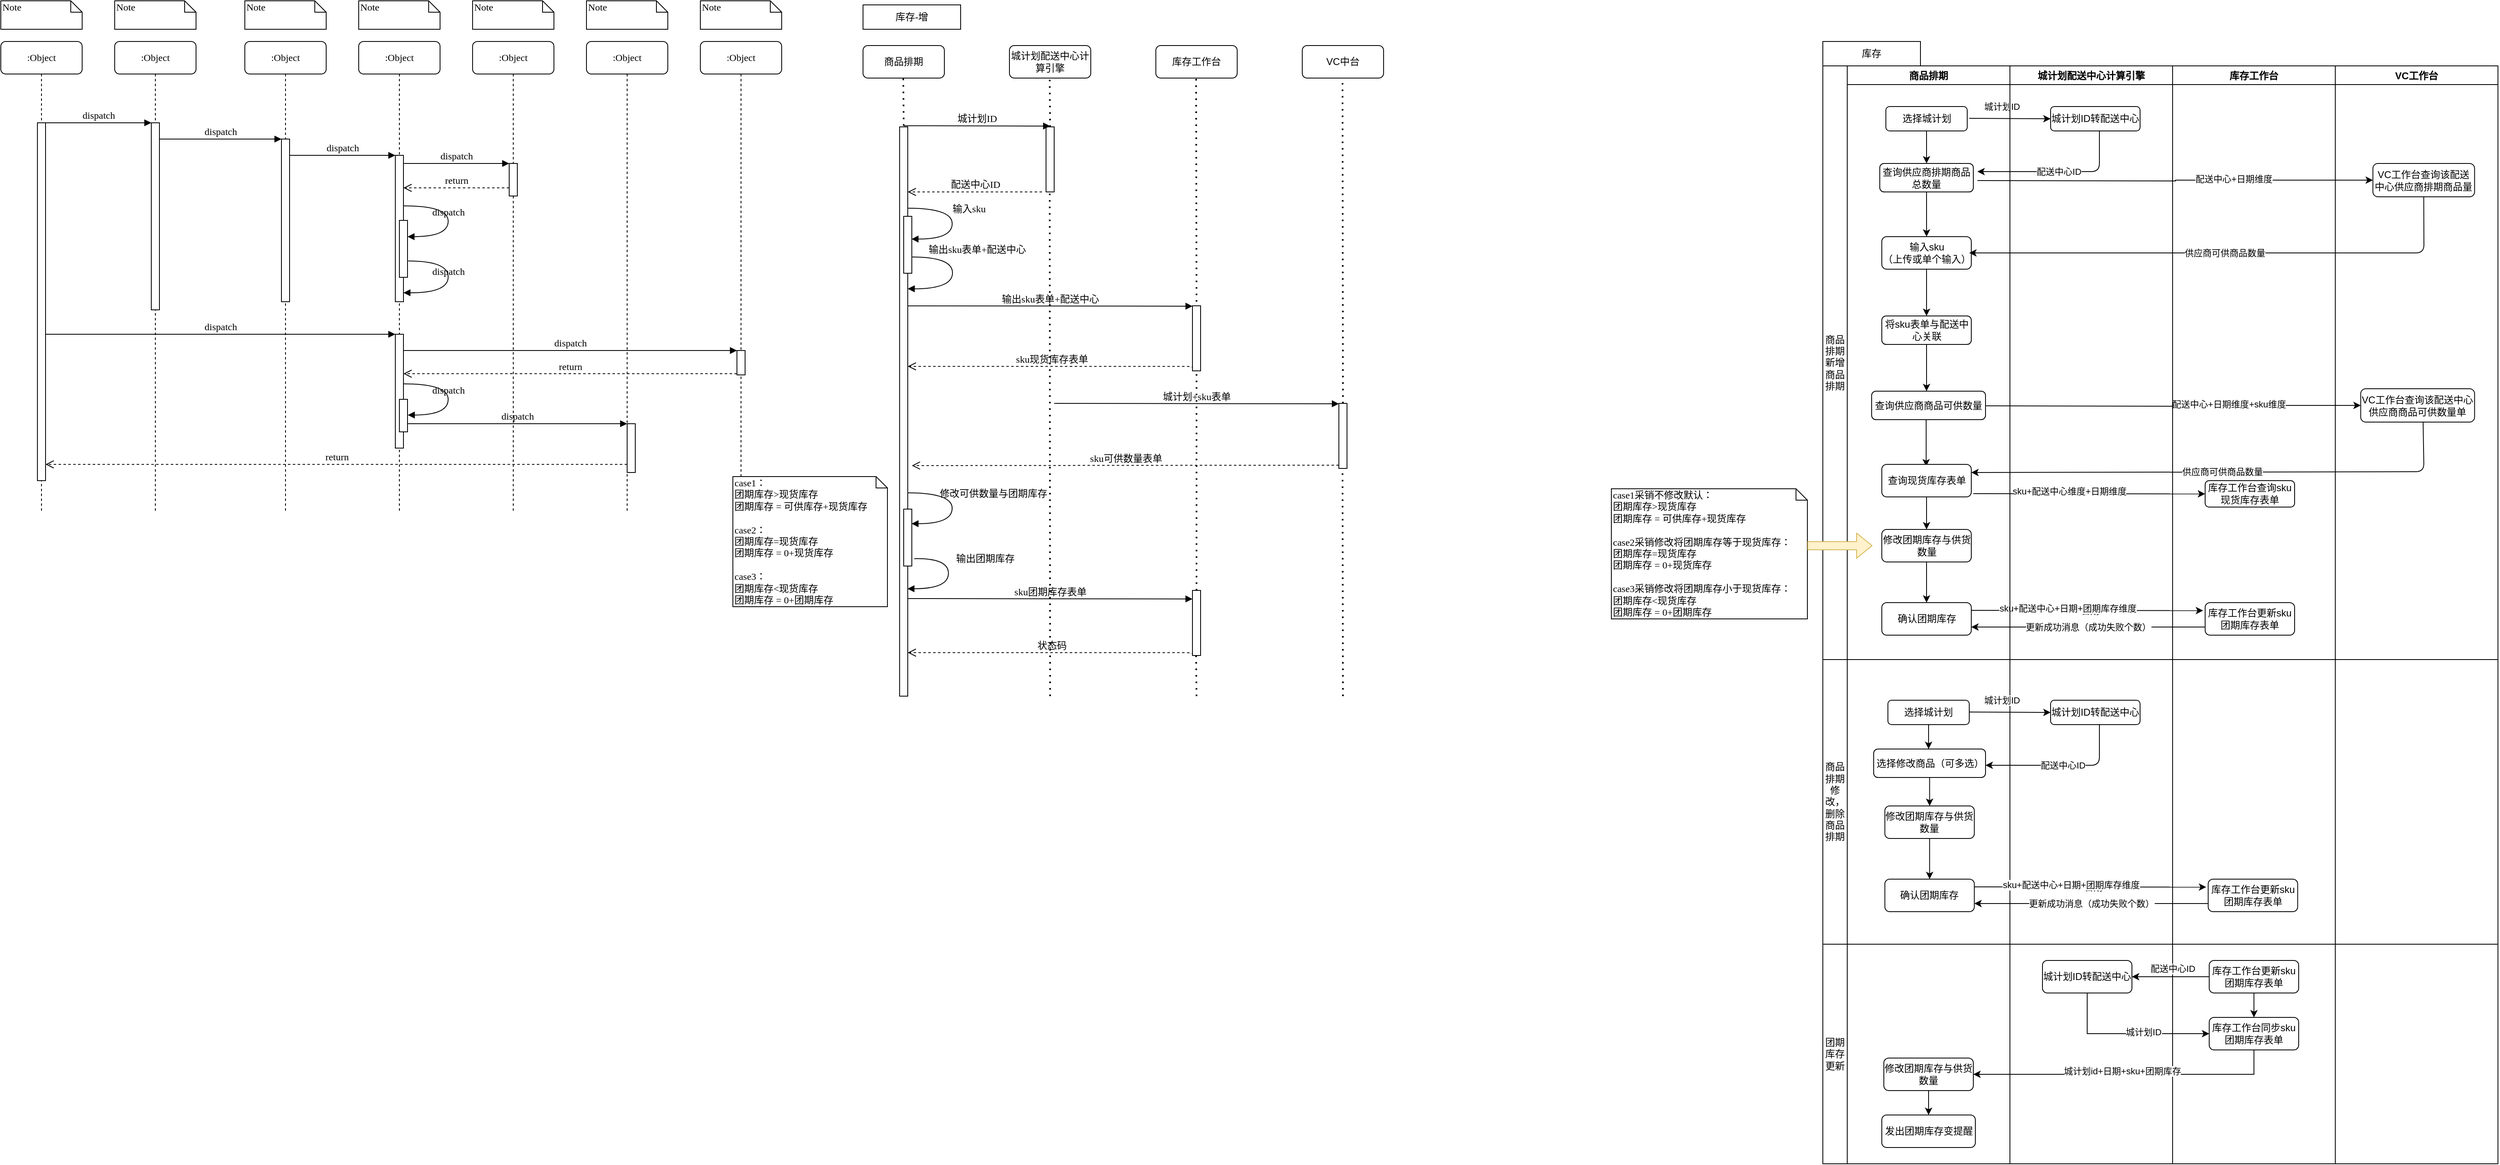<mxfile version="14.9.4" type="github">
  <diagram name="Page-1" id="13e1069c-82ec-6db2-03f1-153e76fe0fe0">
    <mxGraphModel dx="3166" dy="1154" grid="1" gridSize="10" guides="1" tooltips="1" connect="1" arrows="1" fold="1" page="1" pageScale="1" pageWidth="1100" pageHeight="850" background="none" math="0" shadow="0">
      <root>
        <mxCell id="0" />
        <mxCell id="1" parent="0" />
        <mxCell id="7baba1c4bc27f4b0-2" value=":Object" style="shape=umlLifeline;perimeter=lifelinePerimeter;whiteSpace=wrap;html=1;container=1;collapsible=0;recursiveResize=0;outlineConnect=0;rounded=1;shadow=0;comic=0;labelBackgroundColor=none;strokeWidth=1;fontFamily=Verdana;fontSize=12;align=center;" parent="1" vertex="1">
          <mxGeometry x="-120" y="70" width="100" height="580" as="geometry" />
        </mxCell>
        <mxCell id="7baba1c4bc27f4b0-10" value="" style="html=1;points=[];perimeter=orthogonalPerimeter;rounded=0;shadow=0;comic=0;labelBackgroundColor=none;strokeWidth=1;fontFamily=Verdana;fontSize=12;align=center;" parent="7baba1c4bc27f4b0-2" vertex="1">
          <mxGeometry x="45" y="100" width="10" height="230" as="geometry" />
        </mxCell>
        <mxCell id="7baba1c4bc27f4b0-3" value=":Object" style="shape=umlLifeline;perimeter=lifelinePerimeter;whiteSpace=wrap;html=1;container=1;collapsible=0;recursiveResize=0;outlineConnect=0;rounded=1;shadow=0;comic=0;labelBackgroundColor=none;strokeWidth=1;fontFamily=Verdana;fontSize=12;align=center;" parent="1" vertex="1">
          <mxGeometry x="40" y="70" width="100" height="580" as="geometry" />
        </mxCell>
        <mxCell id="7baba1c4bc27f4b0-13" value="" style="html=1;points=[];perimeter=orthogonalPerimeter;rounded=0;shadow=0;comic=0;labelBackgroundColor=none;strokeWidth=1;fontFamily=Verdana;fontSize=12;align=center;" parent="7baba1c4bc27f4b0-3" vertex="1">
          <mxGeometry x="45" y="120" width="10" height="200" as="geometry" />
        </mxCell>
        <mxCell id="7baba1c4bc27f4b0-4" value=":Object" style="shape=umlLifeline;perimeter=lifelinePerimeter;whiteSpace=wrap;html=1;container=1;collapsible=0;recursiveResize=0;outlineConnect=0;rounded=1;shadow=0;comic=0;labelBackgroundColor=none;strokeWidth=1;fontFamily=Verdana;fontSize=12;align=center;" parent="1" vertex="1">
          <mxGeometry x="180" y="70" width="100" height="580" as="geometry" />
        </mxCell>
        <mxCell id="7baba1c4bc27f4b0-5" value=":Object" style="shape=umlLifeline;perimeter=lifelinePerimeter;whiteSpace=wrap;html=1;container=1;collapsible=0;recursiveResize=0;outlineConnect=0;rounded=1;shadow=0;comic=0;labelBackgroundColor=none;strokeWidth=1;fontFamily=Verdana;fontSize=12;align=center;" parent="1" vertex="1">
          <mxGeometry x="320" y="70" width="100" height="580" as="geometry" />
        </mxCell>
        <mxCell id="7baba1c4bc27f4b0-6" value=":Object" style="shape=umlLifeline;perimeter=lifelinePerimeter;whiteSpace=wrap;html=1;container=1;collapsible=0;recursiveResize=0;outlineConnect=0;rounded=1;shadow=0;comic=0;labelBackgroundColor=none;strokeWidth=1;fontFamily=Verdana;fontSize=12;align=center;" parent="1" vertex="1">
          <mxGeometry x="460" y="70" width="100" height="580" as="geometry" />
        </mxCell>
        <mxCell id="7baba1c4bc27f4b0-7" value=":Object" style="shape=umlLifeline;perimeter=lifelinePerimeter;whiteSpace=wrap;html=1;container=1;collapsible=0;recursiveResize=0;outlineConnect=0;rounded=1;shadow=0;comic=0;labelBackgroundColor=none;strokeWidth=1;fontFamily=Verdana;fontSize=12;align=center;" parent="1" vertex="1">
          <mxGeometry x="600" y="70" width="100" height="580" as="geometry" />
        </mxCell>
        <mxCell id="7baba1c4bc27f4b0-8" value=":Object" style="shape=umlLifeline;perimeter=lifelinePerimeter;whiteSpace=wrap;html=1;container=1;collapsible=0;recursiveResize=0;outlineConnect=0;rounded=1;shadow=0;comic=0;labelBackgroundColor=none;strokeWidth=1;fontFamily=Verdana;fontSize=12;align=center;" parent="1" vertex="1">
          <mxGeometry x="-260" y="70" width="100" height="580" as="geometry" />
        </mxCell>
        <mxCell id="7baba1c4bc27f4b0-9" value="" style="html=1;points=[];perimeter=orthogonalPerimeter;rounded=0;shadow=0;comic=0;labelBackgroundColor=none;strokeWidth=1;fontFamily=Verdana;fontSize=12;align=center;" parent="7baba1c4bc27f4b0-8" vertex="1">
          <mxGeometry x="45" y="100" width="10" height="440" as="geometry" />
        </mxCell>
        <mxCell id="7baba1c4bc27f4b0-16" value="" style="html=1;points=[];perimeter=orthogonalPerimeter;rounded=0;shadow=0;comic=0;labelBackgroundColor=none;strokeWidth=1;fontFamily=Verdana;fontSize=12;align=center;" parent="1" vertex="1">
          <mxGeometry x="225" y="210" width="10" height="180" as="geometry" />
        </mxCell>
        <mxCell id="7baba1c4bc27f4b0-17" value="dispatch" style="html=1;verticalAlign=bottom;endArrow=block;labelBackgroundColor=none;fontFamily=Verdana;fontSize=12;edgeStyle=elbowEdgeStyle;elbow=vertical;" parent="1" source="7baba1c4bc27f4b0-13" target="7baba1c4bc27f4b0-16" edge="1">
          <mxGeometry relative="1" as="geometry">
            <mxPoint x="150" y="210" as="sourcePoint" />
            <Array as="points">
              <mxPoint x="100" y="210" />
            </Array>
          </mxGeometry>
        </mxCell>
        <mxCell id="7baba1c4bc27f4b0-19" value="" style="html=1;points=[];perimeter=orthogonalPerimeter;rounded=0;shadow=0;comic=0;labelBackgroundColor=none;strokeWidth=1;fontFamily=Verdana;fontSize=12;align=center;" parent="1" vertex="1">
          <mxGeometry x="365" y="220" width="10" height="40" as="geometry" />
        </mxCell>
        <mxCell id="7baba1c4bc27f4b0-20" value="dispatch" style="html=1;verticalAlign=bottom;endArrow=block;entryX=0;entryY=0;labelBackgroundColor=none;fontFamily=Verdana;fontSize=12;edgeStyle=elbowEdgeStyle;elbow=vertical;" parent="1" source="7baba1c4bc27f4b0-16" target="7baba1c4bc27f4b0-19" edge="1">
          <mxGeometry relative="1" as="geometry">
            <mxPoint x="290" y="220" as="sourcePoint" />
          </mxGeometry>
        </mxCell>
        <mxCell id="7baba1c4bc27f4b0-21" value="return" style="html=1;verticalAlign=bottom;endArrow=open;dashed=1;endSize=8;labelBackgroundColor=none;fontFamily=Verdana;fontSize=12;edgeStyle=elbowEdgeStyle;elbow=vertical;" parent="1" source="7baba1c4bc27f4b0-19" target="7baba1c4bc27f4b0-16" edge="1">
          <mxGeometry relative="1" as="geometry">
            <mxPoint x="290" y="296" as="targetPoint" />
            <Array as="points">
              <mxPoint x="310" y="250" />
              <mxPoint x="340" y="250" />
            </Array>
          </mxGeometry>
        </mxCell>
        <mxCell id="7baba1c4bc27f4b0-22" value="" style="html=1;points=[];perimeter=orthogonalPerimeter;rounded=0;shadow=0;comic=0;labelBackgroundColor=none;strokeWidth=1;fontFamily=Verdana;fontSize=12;align=center;" parent="1" vertex="1">
          <mxGeometry x="225" y="430" width="10" height="140" as="geometry" />
        </mxCell>
        <mxCell id="7baba1c4bc27f4b0-23" value="dispatch" style="html=1;verticalAlign=bottom;endArrow=block;entryX=0;entryY=0;labelBackgroundColor=none;fontFamily=Verdana;fontSize=12;" parent="1" source="7baba1c4bc27f4b0-9" target="7baba1c4bc27f4b0-22" edge="1">
          <mxGeometry relative="1" as="geometry">
            <mxPoint x="150" y="410" as="sourcePoint" />
          </mxGeometry>
        </mxCell>
        <mxCell id="7baba1c4bc27f4b0-25" value="" style="html=1;points=[];perimeter=orthogonalPerimeter;rounded=0;shadow=0;comic=0;labelBackgroundColor=none;strokeColor=#000000;strokeWidth=1;fillColor=#FFFFFF;fontFamily=Verdana;fontSize=12;fontColor=#000000;align=center;" parent="1" vertex="1">
          <mxGeometry x="645" y="450" width="10" height="30" as="geometry" />
        </mxCell>
        <mxCell id="7baba1c4bc27f4b0-26" value="dispatch" style="html=1;verticalAlign=bottom;endArrow=block;entryX=0;entryY=0;labelBackgroundColor=none;fontFamily=Verdana;fontSize=12;" parent="1" source="7baba1c4bc27f4b0-22" target="7baba1c4bc27f4b0-25" edge="1">
          <mxGeometry relative="1" as="geometry">
            <mxPoint x="570" y="330" as="sourcePoint" />
          </mxGeometry>
        </mxCell>
        <mxCell id="7baba1c4bc27f4b0-27" value="return" style="html=1;verticalAlign=bottom;endArrow=open;dashed=1;endSize=8;exitX=0;exitY=0.95;labelBackgroundColor=none;fontFamily=Verdana;fontSize=12;" parent="1" source="7baba1c4bc27f4b0-25" target="7baba1c4bc27f4b0-22" edge="1">
          <mxGeometry relative="1" as="geometry">
            <mxPoint x="570" y="406" as="targetPoint" />
          </mxGeometry>
        </mxCell>
        <mxCell id="7baba1c4bc27f4b0-28" value="" style="html=1;points=[];perimeter=orthogonalPerimeter;rounded=0;shadow=0;comic=0;labelBackgroundColor=none;strokeWidth=1;fontFamily=Verdana;fontSize=12;align=center;" parent="1" vertex="1">
          <mxGeometry x="510" y="540" width="10" height="60" as="geometry" />
        </mxCell>
        <mxCell id="7baba1c4bc27f4b0-29" value="dispatch" style="html=1;verticalAlign=bottom;endArrow=block;entryX=0;entryY=0;labelBackgroundColor=none;fontFamily=Verdana;fontSize=12;edgeStyle=elbowEdgeStyle;elbow=vertical;" parent="1" source="7baba1c4bc27f4b0-37" target="7baba1c4bc27f4b0-28" edge="1">
          <mxGeometry relative="1" as="geometry">
            <mxPoint x="440" y="540" as="sourcePoint" />
          </mxGeometry>
        </mxCell>
        <mxCell id="7baba1c4bc27f4b0-30" value="return" style="html=1;verticalAlign=bottom;endArrow=open;dashed=1;endSize=8;labelBackgroundColor=none;fontFamily=Verdana;fontSize=12;edgeStyle=elbowEdgeStyle;elbow=vertical;" parent="1" source="7baba1c4bc27f4b0-28" target="7baba1c4bc27f4b0-9" edge="1">
          <mxGeometry relative="1" as="geometry">
            <mxPoint x="440" y="616" as="targetPoint" />
            <Array as="points">
              <mxPoint x="210" y="590" />
            </Array>
          </mxGeometry>
        </mxCell>
        <mxCell id="7baba1c4bc27f4b0-11" value="dispatch" style="html=1;verticalAlign=bottom;endArrow=block;entryX=0;entryY=0;labelBackgroundColor=none;fontFamily=Verdana;fontSize=12;edgeStyle=elbowEdgeStyle;elbow=vertical;" parent="1" source="7baba1c4bc27f4b0-9" target="7baba1c4bc27f4b0-10" edge="1">
          <mxGeometry relative="1" as="geometry">
            <mxPoint x="-140" y="180" as="sourcePoint" />
          </mxGeometry>
        </mxCell>
        <mxCell id="7baba1c4bc27f4b0-14" value="dispatch" style="html=1;verticalAlign=bottom;endArrow=block;entryX=0;entryY=0;labelBackgroundColor=none;fontFamily=Verdana;fontSize=12;edgeStyle=elbowEdgeStyle;elbow=vertical;" parent="1" source="7baba1c4bc27f4b0-10" target="7baba1c4bc27f4b0-13" edge="1">
          <mxGeometry relative="1" as="geometry">
            <mxPoint x="10" y="190" as="sourcePoint" />
          </mxGeometry>
        </mxCell>
        <mxCell id="7baba1c4bc27f4b0-34" value="" style="html=1;points=[];perimeter=orthogonalPerimeter;rounded=0;shadow=0;comic=0;labelBackgroundColor=none;strokeWidth=1;fontFamily=Verdana;fontSize=12;align=center;" parent="1" vertex="1">
          <mxGeometry x="230" y="290" width="10" height="70" as="geometry" />
        </mxCell>
        <mxCell id="7baba1c4bc27f4b0-35" value="dispatch" style="html=1;verticalAlign=bottom;endArrow=block;labelBackgroundColor=none;fontFamily=Verdana;fontSize=12;elbow=vertical;edgeStyle=orthogonalEdgeStyle;curved=1;entryX=1;entryY=0.286;entryPerimeter=0;exitX=1.038;exitY=0.345;exitPerimeter=0;" parent="1" source="7baba1c4bc27f4b0-16" target="7baba1c4bc27f4b0-34" edge="1">
          <mxGeometry relative="1" as="geometry">
            <mxPoint x="105" y="220" as="sourcePoint" />
            <mxPoint x="235" y="220" as="targetPoint" />
            <Array as="points">
              <mxPoint x="290" y="272" />
              <mxPoint x="290" y="310" />
            </Array>
          </mxGeometry>
        </mxCell>
        <mxCell id="7baba1c4bc27f4b0-36" value="dispatch" style="html=1;verticalAlign=bottom;endArrow=block;labelBackgroundColor=none;fontFamily=Verdana;fontSize=12;elbow=vertical;edgeStyle=orthogonalEdgeStyle;curved=1;exitX=1.066;exitY=0.713;exitPerimeter=0;" parent="1" source="7baba1c4bc27f4b0-34" edge="1">
          <mxGeometry relative="1" as="geometry">
            <mxPoint x="250.333" y="340" as="sourcePoint" />
            <mxPoint x="235" y="379" as="targetPoint" />
            <Array as="points">
              <mxPoint x="290" y="340" />
              <mxPoint x="290" y="379" />
            </Array>
          </mxGeometry>
        </mxCell>
        <mxCell id="7baba1c4bc27f4b0-37" value="" style="html=1;points=[];perimeter=orthogonalPerimeter;rounded=0;shadow=0;comic=0;labelBackgroundColor=none;strokeWidth=1;fontFamily=Verdana;fontSize=12;align=center;" parent="1" vertex="1">
          <mxGeometry x="230" y="510" width="10" height="40" as="geometry" />
        </mxCell>
        <mxCell id="7baba1c4bc27f4b0-39" value="dispatch" style="html=1;verticalAlign=bottom;endArrow=block;labelBackgroundColor=none;fontFamily=Verdana;fontSize=12;elbow=vertical;edgeStyle=orthogonalEdgeStyle;curved=1;entryX=1;entryY=0.286;entryPerimeter=0;exitX=1.038;exitY=0.345;exitPerimeter=0;" parent="1" edge="1">
          <mxGeometry relative="1" as="geometry">
            <mxPoint x="235.333" y="491" as="sourcePoint" />
            <mxPoint x="240.333" y="529.333" as="targetPoint" />
            <Array as="points">
              <mxPoint x="290" y="491" />
              <mxPoint x="290" y="529" />
            </Array>
          </mxGeometry>
        </mxCell>
        <mxCell id="7baba1c4bc27f4b0-40" value="Note" style="shape=note;whiteSpace=wrap;html=1;size=14;verticalAlign=top;align=left;spacingTop=-6;rounded=0;shadow=0;comic=0;labelBackgroundColor=none;strokeWidth=1;fontFamily=Verdana;fontSize=12" parent="1" vertex="1">
          <mxGeometry x="-260" y="20" width="100" height="35" as="geometry" />
        </mxCell>
        <mxCell id="7baba1c4bc27f4b0-41" value="Note" style="shape=note;whiteSpace=wrap;html=1;size=14;verticalAlign=top;align=left;spacingTop=-6;rounded=0;shadow=0;comic=0;labelBackgroundColor=none;strokeWidth=1;fontFamily=Verdana;fontSize=12" parent="1" vertex="1">
          <mxGeometry x="-120" y="20" width="100" height="35" as="geometry" />
        </mxCell>
        <mxCell id="7baba1c4bc27f4b0-42" value="Note" style="shape=note;whiteSpace=wrap;html=1;size=14;verticalAlign=top;align=left;spacingTop=-6;rounded=0;shadow=0;comic=0;labelBackgroundColor=none;strokeWidth=1;fontFamily=Verdana;fontSize=12" parent="1" vertex="1">
          <mxGeometry x="40" y="20" width="100" height="35" as="geometry" />
        </mxCell>
        <mxCell id="7baba1c4bc27f4b0-43" value="Note" style="shape=note;whiteSpace=wrap;html=1;size=14;verticalAlign=top;align=left;spacingTop=-6;rounded=0;shadow=0;comic=0;labelBackgroundColor=none;strokeWidth=1;fontFamily=Verdana;fontSize=12" parent="1" vertex="1">
          <mxGeometry x="180" y="20" width="100" height="35" as="geometry" />
        </mxCell>
        <mxCell id="7baba1c4bc27f4b0-44" value="Note" style="shape=note;whiteSpace=wrap;html=1;size=14;verticalAlign=top;align=left;spacingTop=-6;rounded=0;shadow=0;comic=0;labelBackgroundColor=none;strokeWidth=1;fontFamily=Verdana;fontSize=12" parent="1" vertex="1">
          <mxGeometry x="320" y="20" width="100" height="35" as="geometry" />
        </mxCell>
        <mxCell id="7baba1c4bc27f4b0-45" value="Note" style="shape=note;whiteSpace=wrap;html=1;size=14;verticalAlign=top;align=left;spacingTop=-6;rounded=0;shadow=0;comic=0;labelBackgroundColor=none;strokeWidth=1;fontFamily=Verdana;fontSize=12" parent="1" vertex="1">
          <mxGeometry x="460" y="20" width="100" height="35" as="geometry" />
        </mxCell>
        <mxCell id="7baba1c4bc27f4b0-46" value="Note" style="shape=note;whiteSpace=wrap;html=1;size=14;verticalAlign=top;align=left;spacingTop=-6;rounded=0;shadow=0;comic=0;labelBackgroundColor=none;strokeWidth=1;fontFamily=Verdana;fontSize=12" parent="1" vertex="1">
          <mxGeometry x="600" y="20" width="100" height="35" as="geometry" />
        </mxCell>
        <mxCell id="GxWo6-GUhIkUxa-RCelh-3" value="商品排期" style="rounded=1;whiteSpace=wrap;html=1;" vertex="1" parent="1">
          <mxGeometry x="800" y="75" width="100" height="40" as="geometry" />
        </mxCell>
        <mxCell id="GxWo6-GUhIkUxa-RCelh-4" value="城计划配送中心计算引擎" style="rounded=1;whiteSpace=wrap;html=1;" vertex="1" parent="1">
          <mxGeometry x="980" y="75" width="100" height="40" as="geometry" />
        </mxCell>
        <mxCell id="GxWo6-GUhIkUxa-RCelh-6" value="库存工作台" style="rounded=1;whiteSpace=wrap;html=1;" vertex="1" parent="1">
          <mxGeometry x="1160" y="75" width="100" height="40" as="geometry" />
        </mxCell>
        <mxCell id="GxWo6-GUhIkUxa-RCelh-7" value="" style="html=1;points=[];perimeter=orthogonalPerimeter;rounded=0;shadow=0;comic=0;labelBackgroundColor=none;strokeWidth=1;fontFamily=Verdana;fontSize=12;align=center;" vertex="1" parent="1">
          <mxGeometry x="845" y="175" width="10" height="700" as="geometry" />
        </mxCell>
        <mxCell id="GxWo6-GUhIkUxa-RCelh-9" value="" style="endArrow=none;dashed=1;html=1;dashPattern=1 3;strokeWidth=2;exitX=0.5;exitY=-0.002;exitDx=0;exitDy=0;exitPerimeter=0;" edge="1" parent="1" source="GxWo6-GUhIkUxa-RCelh-7">
          <mxGeometry width="50" height="50" relative="1" as="geometry">
            <mxPoint x="849.5" y="165" as="sourcePoint" />
            <mxPoint x="849.5" y="115" as="targetPoint" />
          </mxGeometry>
        </mxCell>
        <mxCell id="GxWo6-GUhIkUxa-RCelh-10" value="" style="endArrow=none;dashed=1;html=1;dashPattern=1 3;strokeWidth=2;exitX=0.5;exitY=-0.002;exitDx=0;exitDy=0;exitPerimeter=0;" edge="1" parent="1">
          <mxGeometry width="50" height="50" relative="1" as="geometry">
            <mxPoint x="1030" y="175.0" as="sourcePoint" />
            <mxPoint x="1029.5" y="115.88" as="targetPoint" />
          </mxGeometry>
        </mxCell>
        <mxCell id="GxWo6-GUhIkUxa-RCelh-11" value="" style="html=1;points=[];perimeter=orthogonalPerimeter;rounded=0;shadow=0;comic=0;labelBackgroundColor=none;strokeWidth=1;fontFamily=Verdana;fontSize=12;align=center;" vertex="1" parent="1">
          <mxGeometry x="1025" y="175" width="10" height="80" as="geometry" />
        </mxCell>
        <mxCell id="GxWo6-GUhIkUxa-RCelh-12" value="" style="endArrow=none;dashed=1;html=1;dashPattern=1 3;strokeWidth=2;exitX=0.5;exitY=-0.062;exitDx=0;exitDy=0;exitPerimeter=0;" edge="1" parent="1" source="GxWo6-GUhIkUxa-RCelh-21">
          <mxGeometry width="50" height="50" relative="1" as="geometry">
            <mxPoint x="1209.5" y="375" as="sourcePoint" />
            <mxPoint x="1209.5" y="115.88" as="targetPoint" />
          </mxGeometry>
        </mxCell>
        <mxCell id="GxWo6-GUhIkUxa-RCelh-15" value="输入sku" style="html=1;verticalAlign=bottom;endArrow=block;labelBackgroundColor=none;fontFamily=Verdana;fontSize=12;elbow=vertical;edgeStyle=orthogonalEdgeStyle;curved=1;entryX=1;entryY=0.286;entryPerimeter=0;exitX=1.038;exitY=0.345;exitPerimeter=0;" edge="1" parent="1">
          <mxGeometry x="-0.093" y="20" relative="1" as="geometry">
            <mxPoint x="855" y="275.0" as="sourcePoint" />
            <mxPoint x="859.62" y="312.92" as="targetPoint" />
            <Array as="points">
              <mxPoint x="909.62" y="274.9" />
              <mxPoint x="909.62" y="312.9" />
            </Array>
            <mxPoint as="offset" />
          </mxGeometry>
        </mxCell>
        <mxCell id="GxWo6-GUhIkUxa-RCelh-16" value="城计划ID" style="html=1;verticalAlign=bottom;endArrow=block;labelBackgroundColor=none;fontFamily=Verdana;fontSize=12;edgeStyle=elbowEdgeStyle;elbow=vertical;exitX=0.5;exitY=-0.002;exitDx=0;exitDy=0;exitPerimeter=0;" edge="1" parent="1" source="GxWo6-GUhIkUxa-RCelh-7">
          <mxGeometry relative="1" as="geometry">
            <mxPoint x="860" y="174" as="sourcePoint" />
            <mxPoint x="1030" y="174" as="targetPoint" />
          </mxGeometry>
        </mxCell>
        <mxCell id="GxWo6-GUhIkUxa-RCelh-17" value="配送中心ID" style="html=1;verticalAlign=bottom;endArrow=open;dashed=1;endSize=8;labelBackgroundColor=none;fontFamily=Verdana;fontSize=12;edgeStyle=elbowEdgeStyle;elbow=vertical;" edge="1" parent="1">
          <mxGeometry relative="1" as="geometry">
            <mxPoint x="855" y="255" as="targetPoint" />
            <Array as="points">
              <mxPoint x="930" y="255" />
              <mxPoint x="960" y="255" />
            </Array>
            <mxPoint x="1020" y="255" as="sourcePoint" />
          </mxGeometry>
        </mxCell>
        <mxCell id="GxWo6-GUhIkUxa-RCelh-18" value="" style="html=1;points=[];perimeter=orthogonalPerimeter;rounded=0;shadow=0;comic=0;labelBackgroundColor=none;strokeWidth=1;fontFamily=Verdana;fontSize=12;align=center;" vertex="1" parent="1">
          <mxGeometry x="850" y="285" width="10" height="70" as="geometry" />
        </mxCell>
        <mxCell id="GxWo6-GUhIkUxa-RCelh-19" value="输出sku表单+配送中心" style="html=1;verticalAlign=bottom;endArrow=block;labelBackgroundColor=none;fontFamily=Verdana;fontSize=12;elbow=vertical;edgeStyle=orthogonalEdgeStyle;curved=1;exitX=1.066;exitY=0.713;exitPerimeter=0;" edge="1" parent="1">
          <mxGeometry x="-0.312" y="30" relative="1" as="geometry">
            <mxPoint x="860.66" y="335.01" as="sourcePoint" />
            <mxPoint x="855" y="374.1" as="targetPoint" />
            <Array as="points">
              <mxPoint x="910" y="335.1" />
              <mxPoint x="910" y="374.1" />
            </Array>
            <mxPoint as="offset" />
          </mxGeometry>
        </mxCell>
        <mxCell id="GxWo6-GUhIkUxa-RCelh-20" value="" style="endArrow=none;dashed=1;html=1;dashPattern=1 3;strokeWidth=2;" edge="1" parent="1">
          <mxGeometry width="50" height="50" relative="1" as="geometry">
            <mxPoint x="1030" y="875" as="sourcePoint" />
            <mxPoint x="1029.5" y="255.0" as="targetPoint" />
          </mxGeometry>
        </mxCell>
        <mxCell id="GxWo6-GUhIkUxa-RCelh-21" value="" style="html=1;points=[];perimeter=orthogonalPerimeter;rounded=0;shadow=0;comic=0;labelBackgroundColor=none;strokeWidth=1;fontFamily=Verdana;fontSize=12;align=center;" vertex="1" parent="1">
          <mxGeometry x="1205" y="395" width="10" height="80" as="geometry" />
        </mxCell>
        <mxCell id="GxWo6-GUhIkUxa-RCelh-23" value="输出sku表单+配送中心" style="html=1;verticalAlign=bottom;endArrow=block;labelBackgroundColor=none;fontFamily=Verdana;fontSize=12;edgeStyle=elbowEdgeStyle;elbow=vertical;exitX=0.5;exitY=-0.002;exitDx=0;exitDy=0;exitPerimeter=0;entryX=0;entryY=0.013;entryDx=0;entryDy=0;entryPerimeter=0;" edge="1" parent="1" target="GxWo6-GUhIkUxa-RCelh-21">
          <mxGeometry relative="1" as="geometry">
            <mxPoint x="855" y="395.12" as="sourcePoint" />
            <mxPoint x="1200" y="395" as="targetPoint" />
          </mxGeometry>
        </mxCell>
        <mxCell id="GxWo6-GUhIkUxa-RCelh-24" value="sku现货库存表单" style="html=1;verticalAlign=bottom;endArrow=open;dashed=1;endSize=8;labelBackgroundColor=none;fontFamily=Verdana;fontSize=12;edgeStyle=elbowEdgeStyle;elbow=vertical;exitX=0;exitY=0.975;exitDx=0;exitDy=0;exitPerimeter=0;" edge="1" parent="1" source="GxWo6-GUhIkUxa-RCelh-21">
          <mxGeometry relative="1" as="geometry">
            <mxPoint x="855" y="469.5" as="targetPoint" />
            <Array as="points">
              <mxPoint x="930" y="469.5" />
              <mxPoint x="960" y="469.5" />
            </Array>
            <mxPoint x="1020" y="469.5" as="sourcePoint" />
          </mxGeometry>
        </mxCell>
        <mxCell id="GxWo6-GUhIkUxa-RCelh-25" value="VC中台" style="rounded=1;whiteSpace=wrap;html=1;" vertex="1" parent="1">
          <mxGeometry x="1340" y="75" width="100" height="40" as="geometry" />
        </mxCell>
        <mxCell id="GxWo6-GUhIkUxa-RCelh-26" value="" style="endArrow=none;dashed=1;html=1;dashPattern=1 3;strokeWidth=2;" edge="1" parent="1">
          <mxGeometry width="50" height="50" relative="1" as="geometry">
            <mxPoint x="1390" y="515" as="sourcePoint" />
            <mxPoint x="1389.5" y="120.84" as="targetPoint" />
          </mxGeometry>
        </mxCell>
        <mxCell id="GxWo6-GUhIkUxa-RCelh-27" value="" style="html=1;points=[];perimeter=orthogonalPerimeter;rounded=0;shadow=0;comic=0;labelBackgroundColor=none;strokeWidth=1;fontFamily=Verdana;fontSize=12;align=center;" vertex="1" parent="1">
          <mxGeometry x="1385" y="515" width="10" height="80" as="geometry" />
        </mxCell>
        <mxCell id="GxWo6-GUhIkUxa-RCelh-28" value="城计划+sku表单" style="html=1;verticalAlign=bottom;endArrow=block;labelBackgroundColor=none;fontFamily=Verdana;fontSize=12;edgeStyle=elbowEdgeStyle;elbow=vertical;exitX=0.5;exitY=-0.002;exitDx=0;exitDy=0;exitPerimeter=0;entryX=0;entryY=0.013;entryDx=0;entryDy=0;entryPerimeter=0;" edge="1" parent="1">
          <mxGeometry relative="1" as="geometry">
            <mxPoint x="1035" y="515.0" as="sourcePoint" />
            <mxPoint x="1385" y="515.92" as="targetPoint" />
          </mxGeometry>
        </mxCell>
        <mxCell id="GxWo6-GUhIkUxa-RCelh-29" value="sku可供数量表单" style="html=1;verticalAlign=bottom;endArrow=open;dashed=1;endSize=8;labelBackgroundColor=none;fontFamily=Verdana;fontSize=12;edgeStyle=elbowEdgeStyle;elbow=vertical;exitX=0;exitY=0.95;exitDx=0;exitDy=0;exitPerimeter=0;" edge="1" parent="1" source="GxWo6-GUhIkUxa-RCelh-27">
          <mxGeometry relative="1" as="geometry">
            <mxPoint x="860" y="591.5" as="targetPoint" />
            <Array as="points">
              <mxPoint x="935" y="591.5" />
              <mxPoint x="965" y="591.5" />
            </Array>
            <mxPoint x="1210" y="595" as="sourcePoint" />
          </mxGeometry>
        </mxCell>
        <mxCell id="GxWo6-GUhIkUxa-RCelh-30" value="" style="endArrow=none;dashed=1;html=1;dashPattern=1 3;strokeWidth=2;" edge="1" parent="1">
          <mxGeometry width="50" height="50" relative="1" as="geometry">
            <mxPoint x="1210" y="745" as="sourcePoint" />
            <mxPoint x="1210" y="475" as="targetPoint" />
          </mxGeometry>
        </mxCell>
        <mxCell id="GxWo6-GUhIkUxa-RCelh-31" value="" style="html=1;points=[];perimeter=orthogonalPerimeter;rounded=0;shadow=0;comic=0;labelBackgroundColor=none;strokeWidth=1;fontFamily=Verdana;fontSize=12;align=center;" vertex="1" parent="1">
          <mxGeometry x="850" y="645" width="10" height="70" as="geometry" />
        </mxCell>
        <mxCell id="GxWo6-GUhIkUxa-RCelh-32" value="修改可供数量与团期库存" style="html=1;verticalAlign=bottom;endArrow=block;labelBackgroundColor=none;fontFamily=Verdana;fontSize=12;elbow=vertical;edgeStyle=orthogonalEdgeStyle;curved=1;entryX=1;entryY=0.286;entryPerimeter=0;exitX=1.038;exitY=0.345;exitPerimeter=0;" edge="1" parent="1">
          <mxGeometry x="-0.093" y="50" relative="1" as="geometry">
            <mxPoint x="855" y="625" as="sourcePoint" />
            <mxPoint x="859.62" y="662.92" as="targetPoint" />
            <Array as="points">
              <mxPoint x="909.62" y="624.9" />
              <mxPoint x="909.62" y="662.9" />
            </Array>
            <mxPoint as="offset" />
          </mxGeometry>
        </mxCell>
        <mxCell id="GxWo6-GUhIkUxa-RCelh-33" value="输出团期库存" style="html=1;verticalAlign=bottom;endArrow=block;labelBackgroundColor=none;fontFamily=Verdana;fontSize=12;elbow=vertical;edgeStyle=orthogonalEdgeStyle;curved=1;entryX=1;entryY=0.286;entryPerimeter=0;exitX=1.3;exitY=0.871;exitDx=0;exitDy=0;exitPerimeter=0;" edge="1" parent="1" source="GxWo6-GUhIkUxa-RCelh-31">
          <mxGeometry x="-0.202" y="45" relative="1" as="geometry">
            <mxPoint x="870" y="705" as="sourcePoint" />
            <mxPoint x="854.62" y="742.92" as="targetPoint" />
            <Array as="points">
              <mxPoint x="863" y="705" />
              <mxPoint x="905" y="705" />
              <mxPoint x="905" y="743" />
            </Array>
            <mxPoint as="offset" />
          </mxGeometry>
        </mxCell>
        <mxCell id="GxWo6-GUhIkUxa-RCelh-34" value="case1：&lt;br&gt;团期库存&amp;gt;现货库存&lt;br&gt;团期库存 = 可供库存+现货库存&lt;br&gt;&lt;br&gt;case2：&lt;br&gt;团期库存=现货库存&lt;br&gt;团期库存 = 0+现货库存&lt;br&gt;&lt;br&gt;case3：&lt;br&gt;团期库存&amp;lt;现货库存&lt;br&gt;团期库存 = 0+团期库存" style="shape=note;whiteSpace=wrap;html=1;size=14;verticalAlign=top;align=left;spacingTop=-6;rounded=0;shadow=0;comic=0;labelBackgroundColor=none;strokeWidth=1;fontFamily=Verdana;fontSize=12" vertex="1" parent="1">
          <mxGeometry x="640" y="605" width="190" height="160" as="geometry" />
        </mxCell>
        <mxCell id="GxWo6-GUhIkUxa-RCelh-35" value="" style="html=1;points=[];perimeter=orthogonalPerimeter;rounded=0;shadow=0;comic=0;labelBackgroundColor=none;strokeWidth=1;fontFamily=Verdana;fontSize=12;align=center;" vertex="1" parent="1">
          <mxGeometry x="1205" y="745" width="10" height="80" as="geometry" />
        </mxCell>
        <mxCell id="GxWo6-GUhIkUxa-RCelh-36" value="sku团期库存表单" style="html=1;verticalAlign=bottom;endArrow=block;labelBackgroundColor=none;fontFamily=Verdana;fontSize=12;edgeStyle=elbowEdgeStyle;elbow=vertical;exitX=0.5;exitY=-0.002;exitDx=0;exitDy=0;exitPerimeter=0;entryX=0;entryY=0.013;entryDx=0;entryDy=0;entryPerimeter=0;" edge="1" parent="1">
          <mxGeometry relative="1" as="geometry">
            <mxPoint x="855" y="755.0" as="sourcePoint" />
            <mxPoint x="1205" y="755.92" as="targetPoint" />
          </mxGeometry>
        </mxCell>
        <mxCell id="GxWo6-GUhIkUxa-RCelh-37" value="状态码" style="html=1;verticalAlign=bottom;endArrow=open;dashed=1;endSize=8;labelBackgroundColor=none;fontFamily=Verdana;fontSize=12;edgeStyle=elbowEdgeStyle;elbow=vertical;exitX=0;exitY=0.975;exitDx=0;exitDy=0;exitPerimeter=0;" edge="1" parent="1">
          <mxGeometry relative="1" as="geometry">
            <mxPoint x="855" y="821.5" as="targetPoint" />
            <Array as="points">
              <mxPoint x="930" y="821.5" />
              <mxPoint x="960" y="821.5" />
            </Array>
            <mxPoint x="1205" y="825" as="sourcePoint" />
          </mxGeometry>
        </mxCell>
        <mxCell id="GxWo6-GUhIkUxa-RCelh-38" value="" style="endArrow=none;dashed=1;html=1;dashPattern=1 3;strokeWidth=2;" edge="1" parent="1">
          <mxGeometry width="50" height="50" relative="1" as="geometry">
            <mxPoint x="1390" y="875" as="sourcePoint" />
            <mxPoint x="1389.5" y="595" as="targetPoint" />
          </mxGeometry>
        </mxCell>
        <mxCell id="GxWo6-GUhIkUxa-RCelh-39" value="" style="endArrow=none;dashed=1;html=1;dashPattern=1 3;strokeWidth=2;" edge="1" parent="1">
          <mxGeometry width="50" height="50" relative="1" as="geometry">
            <mxPoint x="1210" y="875" as="sourcePoint" />
            <mxPoint x="1209.5" y="825" as="targetPoint" />
          </mxGeometry>
        </mxCell>
        <mxCell id="GxWo6-GUhIkUxa-RCelh-41" value="商品排期" style="swimlane;" vertex="1" parent="1">
          <mxGeometry x="2010" y="100" width="200" height="1350" as="geometry">
            <mxRectangle x="2010" y="100" width="130" height="23" as="alternateBounds" />
          </mxGeometry>
        </mxCell>
        <mxCell id="GxWo6-GUhIkUxa-RCelh-85" value="" style="edgeStyle=orthogonalEdgeStyle;rounded=0;orthogonalLoop=1;jettySize=auto;html=1;" edge="1" parent="GxWo6-GUhIkUxa-RCelh-41" source="GxWo6-GUhIkUxa-RCelh-48" target="GxWo6-GUhIkUxa-RCelh-77">
          <mxGeometry relative="1" as="geometry" />
        </mxCell>
        <mxCell id="GxWo6-GUhIkUxa-RCelh-48" value="选择城计划" style="rounded=1;whiteSpace=wrap;html=1;" vertex="1" parent="GxWo6-GUhIkUxa-RCelh-41">
          <mxGeometry x="47.5" y="50" width="100" height="30" as="geometry" />
        </mxCell>
        <mxCell id="GxWo6-GUhIkUxa-RCelh-51" value="" style="endArrow=classic;html=1;entryX=0;entryY=0.5;entryDx=0;entryDy=0;" edge="1" parent="GxWo6-GUhIkUxa-RCelh-41" target="GxWo6-GUhIkUxa-RCelh-49">
          <mxGeometry width="50" height="50" relative="1" as="geometry">
            <mxPoint x="150" y="64.5" as="sourcePoint" />
            <mxPoint x="220" y="64.5" as="targetPoint" />
          </mxGeometry>
        </mxCell>
        <mxCell id="GxWo6-GUhIkUxa-RCelh-52" value="城计划ID" style="edgeLabel;html=1;align=center;verticalAlign=middle;resizable=0;points=[];" vertex="1" connectable="0" parent="GxWo6-GUhIkUxa-RCelh-51">
          <mxGeometry x="0.28" relative="1" as="geometry">
            <mxPoint x="-24" y="-15" as="offset" />
          </mxGeometry>
        </mxCell>
        <mxCell id="GxWo6-GUhIkUxa-RCelh-58" value="" style="edgeStyle=orthogonalEdgeStyle;rounded=0;orthogonalLoop=1;jettySize=auto;html=1;" edge="1" parent="GxWo6-GUhIkUxa-RCelh-41" source="GxWo6-GUhIkUxa-RCelh-54" target="GxWo6-GUhIkUxa-RCelh-56">
          <mxGeometry relative="1" as="geometry" />
        </mxCell>
        <mxCell id="GxWo6-GUhIkUxa-RCelh-54" value="输入sku&lt;br&gt;（上传或单个输入）" style="rounded=1;whiteSpace=wrap;html=1;" vertex="1" parent="GxWo6-GUhIkUxa-RCelh-41">
          <mxGeometry x="42.5" y="210" width="110" height="40" as="geometry" />
        </mxCell>
        <mxCell id="GxWo6-GUhIkUxa-RCelh-63" value="" style="edgeStyle=orthogonalEdgeStyle;rounded=0;orthogonalLoop=1;jettySize=auto;html=1;" edge="1" parent="GxWo6-GUhIkUxa-RCelh-41" source="GxWo6-GUhIkUxa-RCelh-56">
          <mxGeometry relative="1" as="geometry">
            <mxPoint x="97.5" y="400" as="targetPoint" />
          </mxGeometry>
        </mxCell>
        <mxCell id="GxWo6-GUhIkUxa-RCelh-56" value="将sku表单与配送中心关联" style="rounded=1;whiteSpace=wrap;html=1;" vertex="1" parent="GxWo6-GUhIkUxa-RCelh-41">
          <mxGeometry x="42.5" y="307.5" width="110" height="35" as="geometry" />
        </mxCell>
        <mxCell id="GxWo6-GUhIkUxa-RCelh-67" value="查询供应商商品可供数量" style="rounded=1;whiteSpace=wrap;html=1;" vertex="1" parent="GxWo6-GUhIkUxa-RCelh-41">
          <mxGeometry x="30" y="400" width="140" height="35" as="geometry" />
        </mxCell>
        <mxCell id="GxWo6-GUhIkUxa-RCelh-69" value="" style="edgeStyle=orthogonalEdgeStyle;rounded=0;orthogonalLoop=1;jettySize=auto;html=1;" edge="1" parent="GxWo6-GUhIkUxa-RCelh-41">
          <mxGeometry relative="1" as="geometry">
            <mxPoint x="97" y="435" as="sourcePoint" />
            <mxPoint x="97" y="492.5" as="targetPoint" />
          </mxGeometry>
        </mxCell>
        <mxCell id="GxWo6-GUhIkUxa-RCelh-84" style="edgeStyle=orthogonalEdgeStyle;rounded=0;orthogonalLoop=1;jettySize=auto;html=1;exitX=0.5;exitY=1;exitDx=0;exitDy=0;entryX=0.5;entryY=0;entryDx=0;entryDy=0;" edge="1" parent="GxWo6-GUhIkUxa-RCelh-41" source="GxWo6-GUhIkUxa-RCelh-77" target="GxWo6-GUhIkUxa-RCelh-54">
          <mxGeometry relative="1" as="geometry" />
        </mxCell>
        <mxCell id="GxWo6-GUhIkUxa-RCelh-77" value="查询供应商排期商品总数量" style="rounded=1;whiteSpace=wrap;html=1;" vertex="1" parent="GxWo6-GUhIkUxa-RCelh-41">
          <mxGeometry x="40" y="120" width="115" height="35" as="geometry" />
        </mxCell>
        <mxCell id="GxWo6-GUhIkUxa-RCelh-92" value="" style="edgeStyle=orthogonalEdgeStyle;rounded=0;orthogonalLoop=1;jettySize=auto;html=1;" edge="1" parent="GxWo6-GUhIkUxa-RCelh-41" source="GxWo6-GUhIkUxa-RCelh-70" target="GxWo6-GUhIkUxa-RCelh-90">
          <mxGeometry relative="1" as="geometry" />
        </mxCell>
        <mxCell id="GxWo6-GUhIkUxa-RCelh-70" value="查询现货库存表单" style="rounded=1;whiteSpace=wrap;html=1;" vertex="1" parent="GxWo6-GUhIkUxa-RCelh-41">
          <mxGeometry x="42.5" y="490" width="110" height="40" as="geometry" />
        </mxCell>
        <mxCell id="GxWo6-GUhIkUxa-RCelh-72" value="" style="endArrow=classic;html=1;entryX=0;entryY=0.5;entryDx=0;entryDy=0;" edge="1" parent="GxWo6-GUhIkUxa-RCelh-41" target="GxWo6-GUhIkUxa-RCelh-71">
          <mxGeometry width="50" height="50" relative="1" as="geometry">
            <mxPoint x="155" y="526" as="sourcePoint" />
            <mxPoint x="422" y="520" as="targetPoint" />
          </mxGeometry>
        </mxCell>
        <mxCell id="GxWo6-GUhIkUxa-RCelh-73" value="sku+配送中心维度+日期维度" style="edgeLabel;html=1;align=center;verticalAlign=middle;resizable=0;points=[];" vertex="1" connectable="0" parent="GxWo6-GUhIkUxa-RCelh-72">
          <mxGeometry x="-0.172" y="3" relative="1" as="geometry">
            <mxPoint as="offset" />
          </mxGeometry>
        </mxCell>
        <mxCell id="GxWo6-GUhIkUxa-RCelh-97" value="" style="edgeStyle=orthogonalEdgeStyle;rounded=0;orthogonalLoop=1;jettySize=auto;html=1;" edge="1" parent="GxWo6-GUhIkUxa-RCelh-41" source="GxWo6-GUhIkUxa-RCelh-90" target="GxWo6-GUhIkUxa-RCelh-95">
          <mxGeometry relative="1" as="geometry" />
        </mxCell>
        <mxCell id="GxWo6-GUhIkUxa-RCelh-90" value="修改团期库存与供货数量" style="rounded=1;whiteSpace=wrap;html=1;" vertex="1" parent="GxWo6-GUhIkUxa-RCelh-41">
          <mxGeometry x="42.5" y="570" width="110" height="40" as="geometry" />
        </mxCell>
        <mxCell id="GxWo6-GUhIkUxa-RCelh-95" value="确认团期库存" style="rounded=1;whiteSpace=wrap;html=1;" vertex="1" parent="GxWo6-GUhIkUxa-RCelh-41">
          <mxGeometry x="42.5" y="660" width="110" height="40" as="geometry" />
        </mxCell>
        <mxCell id="GxWo6-GUhIkUxa-RCelh-101" value="+日期" style="endArrow=classic;html=1;entryX=0;entryY=0.5;entryDx=0;entryDy=0;" edge="1" parent="GxWo6-GUhIkUxa-RCelh-41">
          <mxGeometry width="50" height="50" relative="1" as="geometry">
            <mxPoint x="152.5" y="669.5" as="sourcePoint" />
            <mxPoint x="437.5" y="669.75" as="targetPoint" />
          </mxGeometry>
        </mxCell>
        <mxCell id="GxWo6-GUhIkUxa-RCelh-102" value="sku+配送中心+日期+团期库存维度" style="edgeLabel;html=1;align=center;verticalAlign=middle;resizable=0;points=[];" vertex="1" connectable="0" parent="GxWo6-GUhIkUxa-RCelh-101">
          <mxGeometry x="-0.172" y="3" relative="1" as="geometry">
            <mxPoint as="offset" />
          </mxGeometry>
        </mxCell>
        <mxCell id="GxWo6-GUhIkUxa-RCelh-108" value="更新成功消息（成功失败个数）" style="endArrow=classic;html=1;exitX=0;exitY=0.75;exitDx=0;exitDy=0;" edge="1" parent="GxWo6-GUhIkUxa-RCelh-41" source="GxWo6-GUhIkUxa-RCelh-100">
          <mxGeometry width="50" height="50" relative="1" as="geometry">
            <mxPoint x="372.5" y="690" as="sourcePoint" />
            <mxPoint x="152.5" y="690" as="targetPoint" />
          </mxGeometry>
        </mxCell>
        <mxCell id="GxWo6-GUhIkUxa-RCelh-122" value="选择修改商品（可多选）" style="rounded=1;whiteSpace=wrap;html=1;" vertex="1" parent="GxWo6-GUhIkUxa-RCelh-41">
          <mxGeometry x="32.5" y="840" width="137.5" height="35" as="geometry" />
        </mxCell>
        <mxCell id="GxWo6-GUhIkUxa-RCelh-134" value="" style="endArrow=classic;html=1;exitX=0.5;exitY=1;exitDx=0;exitDy=0;" edge="1" parent="GxWo6-GUhIkUxa-RCelh-41" source="GxWo6-GUhIkUxa-RCelh-117">
          <mxGeometry width="50" height="50" relative="1" as="geometry">
            <mxPoint x="99.5" y="800" as="sourcePoint" />
            <mxPoint x="100" y="840" as="targetPoint" />
          </mxGeometry>
        </mxCell>
        <mxCell id="GxWo6-GUhIkUxa-RCelh-117" value="选择城计划" style="rounded=1;whiteSpace=wrap;html=1;" vertex="1" parent="GxWo6-GUhIkUxa-RCelh-41">
          <mxGeometry x="50" y="780" width="100" height="30" as="geometry" />
        </mxCell>
        <mxCell id="GxWo6-GUhIkUxa-RCelh-157" value="" style="edgeStyle=orthogonalEdgeStyle;rounded=0;orthogonalLoop=1;jettySize=auto;html=1;" edge="1" parent="GxWo6-GUhIkUxa-RCelh-41" source="GxWo6-GUhIkUxa-RCelh-143" target="GxWo6-GUhIkUxa-RCelh-156">
          <mxGeometry relative="1" as="geometry" />
        </mxCell>
        <mxCell id="GxWo6-GUhIkUxa-RCelh-143" value="修改团期库存与供货数量" style="rounded=1;whiteSpace=wrap;html=1;" vertex="1" parent="GxWo6-GUhIkUxa-RCelh-41">
          <mxGeometry x="45" y="1220" width="110" height="40" as="geometry" />
        </mxCell>
        <mxCell id="GxWo6-GUhIkUxa-RCelh-156" value="发出团期库存变提醒" style="rounded=1;whiteSpace=wrap;html=1;" vertex="1" parent="GxWo6-GUhIkUxa-RCelh-41">
          <mxGeometry x="42.5" y="1290" width="115" height="40" as="geometry" />
        </mxCell>
        <mxCell id="GxWo6-GUhIkUxa-RCelh-42" value="库存工作台" style="swimlane;" vertex="1" parent="1">
          <mxGeometry x="2410" y="100" width="200" height="1350" as="geometry">
            <mxRectangle x="2410" y="100" width="130" height="23" as="alternateBounds" />
          </mxGeometry>
        </mxCell>
        <mxCell id="GxWo6-GUhIkUxa-RCelh-87" value="" style="edgeStyle=orthogonalEdgeStyle;rounded=0;orthogonalLoop=1;jettySize=auto;html=1;entryX=0;entryY=0.5;entryDx=0;entryDy=0;" edge="1" parent="GxWo6-GUhIkUxa-RCelh-42" target="GxWo6-GUhIkUxa-RCelh-86">
          <mxGeometry relative="1" as="geometry">
            <mxPoint x="-230" y="418" as="sourcePoint" />
            <mxPoint x="256.25" y="415" as="targetPoint" />
          </mxGeometry>
        </mxCell>
        <mxCell id="GxWo6-GUhIkUxa-RCelh-88" value="配送中心+日期维度+sku维度" style="edgeLabel;html=1;align=center;verticalAlign=middle;resizable=0;points=[];" vertex="1" connectable="0" parent="GxWo6-GUhIkUxa-RCelh-87">
          <mxGeometry x="0.292" y="2" relative="1" as="geometry">
            <mxPoint x="1" as="offset" />
          </mxGeometry>
        </mxCell>
        <mxCell id="GxWo6-GUhIkUxa-RCelh-71" value="库存工作台查询sku现货库存表单" style="rounded=1;whiteSpace=wrap;html=1;" vertex="1" parent="GxWo6-GUhIkUxa-RCelh-42">
          <mxGeometry x="40" y="510" width="110" height="32.5" as="geometry" />
        </mxCell>
        <mxCell id="GxWo6-GUhIkUxa-RCelh-100" value="库存工作台更新sku团期库存表单" style="rounded=1;whiteSpace=wrap;html=1;" vertex="1" parent="GxWo6-GUhIkUxa-RCelh-42">
          <mxGeometry x="40" y="660" width="110" height="40" as="geometry" />
        </mxCell>
        <mxCell id="GxWo6-GUhIkUxa-RCelh-145" value="" style="edgeStyle=orthogonalEdgeStyle;rounded=0;orthogonalLoop=1;jettySize=auto;html=1;" edge="1" parent="GxWo6-GUhIkUxa-RCelh-42" source="GxWo6-GUhIkUxa-RCelh-138" target="GxWo6-GUhIkUxa-RCelh-142">
          <mxGeometry relative="1" as="geometry" />
        </mxCell>
        <mxCell id="GxWo6-GUhIkUxa-RCelh-138" value="库存工作台更新sku团期库存表单" style="rounded=1;whiteSpace=wrap;html=1;" vertex="1" parent="GxWo6-GUhIkUxa-RCelh-42">
          <mxGeometry x="45" y="1100" width="110" height="40" as="geometry" />
        </mxCell>
        <mxCell id="GxWo6-GUhIkUxa-RCelh-142" value="库存工作台同步sku团期库存表单" style="rounded=1;whiteSpace=wrap;html=1;" vertex="1" parent="GxWo6-GUhIkUxa-RCelh-42">
          <mxGeometry x="45" y="1170" width="110" height="40" as="geometry" />
        </mxCell>
        <mxCell id="GxWo6-GUhIkUxa-RCelh-43" value="城计划配送中心计算引擎" style="swimlane;" vertex="1" parent="1">
          <mxGeometry x="2210" y="100" width="200" height="1350" as="geometry">
            <mxRectangle x="2210" y="100" width="130" height="23" as="alternateBounds" />
          </mxGeometry>
        </mxCell>
        <mxCell id="GxWo6-GUhIkUxa-RCelh-49" value="城计划ID转配送中心" style="rounded=1;whiteSpace=wrap;html=1;" vertex="1" parent="GxWo6-GUhIkUxa-RCelh-43">
          <mxGeometry x="50" y="50" width="110" height="30" as="geometry" />
        </mxCell>
        <mxCell id="GxWo6-GUhIkUxa-RCelh-55" value="配送中心ID" style="endArrow=classic;html=1;" edge="1" parent="GxWo6-GUhIkUxa-RCelh-43">
          <mxGeometry width="50" height="50" relative="1" as="geometry">
            <mxPoint x="110" y="80" as="sourcePoint" />
            <mxPoint x="-40" y="130" as="targetPoint" />
            <Array as="points">
              <mxPoint x="110" y="130" />
            </Array>
          </mxGeometry>
        </mxCell>
        <mxCell id="GxWo6-GUhIkUxa-RCelh-115" value="" style="endArrow=none;html=1;" edge="1" parent="GxWo6-GUhIkUxa-RCelh-43">
          <mxGeometry width="50" height="50" relative="1" as="geometry">
            <mxPoint x="-200" y="730" as="sourcePoint" />
            <mxPoint x="600" y="730" as="targetPoint" />
          </mxGeometry>
        </mxCell>
        <mxCell id="GxWo6-GUhIkUxa-RCelh-118" value="" style="endArrow=classic;html=1;entryX=0;entryY=0.5;entryDx=0;entryDy=0;" edge="1" parent="GxWo6-GUhIkUxa-RCelh-43" target="GxWo6-GUhIkUxa-RCelh-120">
          <mxGeometry width="50" height="50" relative="1" as="geometry">
            <mxPoint x="-50" y="794.5" as="sourcePoint" />
            <mxPoint x="-1990" y="694.5" as="targetPoint" />
          </mxGeometry>
        </mxCell>
        <mxCell id="GxWo6-GUhIkUxa-RCelh-119" value="城计划ID" style="edgeLabel;html=1;align=center;verticalAlign=middle;resizable=0;points=[];" vertex="1" connectable="0" parent="GxWo6-GUhIkUxa-RCelh-118">
          <mxGeometry x="0.28" relative="1" as="geometry">
            <mxPoint x="-24" y="-15" as="offset" />
          </mxGeometry>
        </mxCell>
        <mxCell id="GxWo6-GUhIkUxa-RCelh-120" value="城计划ID转配送中心" style="rounded=1;whiteSpace=wrap;html=1;" vertex="1" parent="GxWo6-GUhIkUxa-RCelh-43">
          <mxGeometry x="50" y="780" width="110" height="30" as="geometry" />
        </mxCell>
        <mxCell id="GxWo6-GUhIkUxa-RCelh-121" value="配送中心ID" style="endArrow=classic;html=1;" edge="1" parent="GxWo6-GUhIkUxa-RCelh-43">
          <mxGeometry width="50" height="50" relative="1" as="geometry">
            <mxPoint x="110" y="810" as="sourcePoint" />
            <mxPoint x="-30" y="860" as="targetPoint" />
            <Array as="points">
              <mxPoint x="110" y="860" />
            </Array>
          </mxGeometry>
        </mxCell>
        <mxCell id="GxWo6-GUhIkUxa-RCelh-135" value="" style="endArrow=none;html=1;" edge="1" parent="GxWo6-GUhIkUxa-RCelh-43">
          <mxGeometry width="50" height="50" relative="1" as="geometry">
            <mxPoint x="-200" y="1080" as="sourcePoint" />
            <mxPoint x="600" y="1080" as="targetPoint" />
          </mxGeometry>
        </mxCell>
        <mxCell id="GxWo6-GUhIkUxa-RCelh-141" value="城计划ID转配送中心" style="rounded=1;whiteSpace=wrap;html=1;" vertex="1" parent="GxWo6-GUhIkUxa-RCelh-43">
          <mxGeometry x="40" y="1100" width="110" height="40" as="geometry" />
        </mxCell>
        <mxCell id="GxWo6-GUhIkUxa-RCelh-44" value="VC工作台" style="swimlane;" vertex="1" parent="1">
          <mxGeometry x="2610" y="100" width="200" height="1350" as="geometry">
            <mxRectangle x="2610" y="100" width="130" height="23" as="alternateBounds" />
          </mxGeometry>
        </mxCell>
        <mxCell id="GxWo6-GUhIkUxa-RCelh-65" value="VC工作台查询该配送中心供应商排期商品量" style="rounded=1;whiteSpace=wrap;html=1;" vertex="1" parent="GxWo6-GUhIkUxa-RCelh-44">
          <mxGeometry x="46.25" y="120" width="125" height="41" as="geometry" />
        </mxCell>
        <mxCell id="GxWo6-GUhIkUxa-RCelh-86" value="VC工作台查询该配送中心供应商商品可供数量单" style="rounded=1;whiteSpace=wrap;html=1;" vertex="1" parent="GxWo6-GUhIkUxa-RCelh-44">
          <mxGeometry x="31.25" y="397" width="140" height="41" as="geometry" />
        </mxCell>
        <mxCell id="GxWo6-GUhIkUxa-RCelh-46" value="库存-增" style="rounded=0;whiteSpace=wrap;html=1;" vertex="1" parent="1">
          <mxGeometry x="800" y="25" width="120" height="30" as="geometry" />
        </mxCell>
        <mxCell id="GxWo6-GUhIkUxa-RCelh-47" value="库存" style="rounded=0;whiteSpace=wrap;html=1;" vertex="1" parent="1">
          <mxGeometry x="1980" y="70" width="120" height="30" as="geometry" />
        </mxCell>
        <mxCell id="GxWo6-GUhIkUxa-RCelh-75" value="" style="edgeStyle=orthogonalEdgeStyle;rounded=0;orthogonalLoop=1;jettySize=auto;html=1;entryX=0;entryY=0.5;entryDx=0;entryDy=0;" edge="1" parent="1" target="GxWo6-GUhIkUxa-RCelh-65">
          <mxGeometry relative="1" as="geometry">
            <mxPoint x="2170" y="241" as="sourcePoint" />
            <mxPoint x="2258.75" y="161.75" as="targetPoint" />
          </mxGeometry>
        </mxCell>
        <mxCell id="GxWo6-GUhIkUxa-RCelh-82" value="配送中心+日期维度" style="edgeLabel;html=1;align=center;verticalAlign=middle;resizable=0;points=[];" vertex="1" connectable="0" parent="GxWo6-GUhIkUxa-RCelh-75">
          <mxGeometry x="0.292" y="2" relative="1" as="geometry">
            <mxPoint x="1" as="offset" />
          </mxGeometry>
        </mxCell>
        <mxCell id="GxWo6-GUhIkUxa-RCelh-76" value="供应商可供商品数量" style="endArrow=classic;html=1;exitX=0.5;exitY=1;exitDx=0;exitDy=0;" edge="1" parent="1" source="GxWo6-GUhIkUxa-RCelh-65">
          <mxGeometry width="50" height="50" relative="1" as="geometry">
            <mxPoint x="2635" y="280" as="sourcePoint" />
            <mxPoint x="2160" y="330" as="targetPoint" />
            <Array as="points">
              <mxPoint x="2719" y="330" />
            </Array>
          </mxGeometry>
        </mxCell>
        <mxCell id="GxWo6-GUhIkUxa-RCelh-89" value="供应商可供商品数量" style="endArrow=classic;html=1;exitX=0.548;exitY=1;exitDx=0;exitDy=0;exitPerimeter=0;entryX=1;entryY=0.25;entryDx=0;entryDy=0;" edge="1" parent="1" source="GxWo6-GUhIkUxa-RCelh-86" target="GxWo6-GUhIkUxa-RCelh-70">
          <mxGeometry width="50" height="50" relative="1" as="geometry">
            <mxPoint x="2719" y="550" as="sourcePoint" />
            <mxPoint x="2160" y="620" as="targetPoint" />
            <Array as="points">
              <mxPoint x="2719" y="599" />
            </Array>
          </mxGeometry>
        </mxCell>
        <mxCell id="GxWo6-GUhIkUxa-RCelh-94" value="case1采销不修改默认：&lt;br&gt;团期库存&amp;gt;现货库存&lt;br&gt;团期库存 = 可供库存+现货库存&lt;br&gt;&lt;br&gt;case2采销修改将团期库存等于现货库存：&lt;br&gt;团期库存=现货库存&lt;br&gt;团期库存 = 0+现货库存&lt;br&gt;&lt;br&gt;case3采销修改将团期库存小于现货库存：&lt;br&gt;团期库存&amp;lt;现货库存&lt;br&gt;团期库存 = 0+团期库存" style="shape=note;whiteSpace=wrap;html=1;size=14;verticalAlign=top;align=left;spacingTop=-6;rounded=0;shadow=0;comic=0;labelBackgroundColor=none;strokeWidth=1;fontFamily=Verdana;fontSize=12" vertex="1" parent="1">
          <mxGeometry x="1720" y="620" width="241" height="160" as="geometry" />
        </mxCell>
        <mxCell id="GxWo6-GUhIkUxa-RCelh-99" value="商品排期新增&lt;br&gt;商品排期" style="rounded=0;whiteSpace=wrap;html=1;" vertex="1" parent="1">
          <mxGeometry x="1980" y="100" width="30" height="730" as="geometry" />
        </mxCell>
        <mxCell id="GxWo6-GUhIkUxa-RCelh-116" value="商品排期修改，删除&lt;br&gt;商品排期" style="rounded=0;whiteSpace=wrap;html=1;" vertex="1" parent="1">
          <mxGeometry x="1980" y="830" width="30" height="350" as="geometry" />
        </mxCell>
        <mxCell id="GxWo6-GUhIkUxa-RCelh-123" value="" style="edgeStyle=orthogonalEdgeStyle;rounded=0;orthogonalLoop=1;jettySize=auto;html=1;" edge="1" parent="1" source="GxWo6-GUhIkUxa-RCelh-124" target="GxWo6-GUhIkUxa-RCelh-125">
          <mxGeometry relative="1" as="geometry" />
        </mxCell>
        <mxCell id="GxWo6-GUhIkUxa-RCelh-124" value="修改团期库存与供货数量" style="rounded=1;whiteSpace=wrap;html=1;" vertex="1" parent="1">
          <mxGeometry x="2056.25" y="1010" width="110" height="40" as="geometry" />
        </mxCell>
        <mxCell id="GxWo6-GUhIkUxa-RCelh-125" value="确认团期库存" style="rounded=1;whiteSpace=wrap;html=1;" vertex="1" parent="1">
          <mxGeometry x="2056.25" y="1100" width="110" height="40" as="geometry" />
        </mxCell>
        <mxCell id="GxWo6-GUhIkUxa-RCelh-126" value="+日期" style="endArrow=classic;html=1;entryX=0;entryY=0.5;entryDx=0;entryDy=0;" edge="1" parent="1">
          <mxGeometry width="50" height="50" relative="1" as="geometry">
            <mxPoint x="2166.25" y="1109.5" as="sourcePoint" />
            <mxPoint x="2451.25" y="1109.75" as="targetPoint" />
          </mxGeometry>
        </mxCell>
        <mxCell id="GxWo6-GUhIkUxa-RCelh-127" value="sku+配送中心+日期+团期库存维度" style="edgeLabel;html=1;align=center;verticalAlign=middle;resizable=0;points=[];" vertex="1" connectable="0" parent="GxWo6-GUhIkUxa-RCelh-126">
          <mxGeometry x="-0.172" y="3" relative="1" as="geometry">
            <mxPoint as="offset" />
          </mxGeometry>
        </mxCell>
        <mxCell id="GxWo6-GUhIkUxa-RCelh-128" value="更新成功消息（成功失败个数）" style="endArrow=classic;html=1;exitX=0;exitY=0.75;exitDx=0;exitDy=0;" edge="1" parent="1" source="GxWo6-GUhIkUxa-RCelh-129">
          <mxGeometry width="50" height="50" relative="1" as="geometry">
            <mxPoint x="376.25" y="1030" as="sourcePoint" />
            <mxPoint x="2166.25" y="1130" as="targetPoint" />
          </mxGeometry>
        </mxCell>
        <mxCell id="GxWo6-GUhIkUxa-RCelh-129" value="库存工作台更新sku团期库存表单" style="rounded=1;whiteSpace=wrap;html=1;" vertex="1" parent="1">
          <mxGeometry x="2453.75" y="1100" width="110" height="40" as="geometry" />
        </mxCell>
        <mxCell id="GxWo6-GUhIkUxa-RCelh-131" value="" style="edgeStyle=orthogonalEdgeStyle;rounded=0;orthogonalLoop=1;jettySize=auto;html=1;" edge="1" parent="1" source="GxWo6-GUhIkUxa-RCelh-122" target="GxWo6-GUhIkUxa-RCelh-124">
          <mxGeometry relative="1" as="geometry" />
        </mxCell>
        <mxCell id="GxWo6-GUhIkUxa-RCelh-136" value="团期库存更新" style="rounded=0;whiteSpace=wrap;html=1;" vertex="1" parent="1">
          <mxGeometry x="1980" y="1180" width="30" height="270" as="geometry" />
        </mxCell>
        <mxCell id="GxWo6-GUhIkUxa-RCelh-137" value="" style="shape=flexArrow;endArrow=classic;html=1;fillColor=#fff2cc;strokeColor=#d6b656;" edge="1" parent="1">
          <mxGeometry width="50" height="50" relative="1" as="geometry">
            <mxPoint x="1961" y="690" as="sourcePoint" />
            <mxPoint x="2041" y="690" as="targetPoint" />
          </mxGeometry>
        </mxCell>
        <mxCell id="GxWo6-GUhIkUxa-RCelh-146" value="" style="edgeStyle=orthogonalEdgeStyle;rounded=0;orthogonalLoop=1;jettySize=auto;html=1;" edge="1" parent="1" source="GxWo6-GUhIkUxa-RCelh-138" target="GxWo6-GUhIkUxa-RCelh-141">
          <mxGeometry relative="1" as="geometry" />
        </mxCell>
        <mxCell id="GxWo6-GUhIkUxa-RCelh-148" value="配送中心ID" style="edgeLabel;html=1;align=center;verticalAlign=middle;resizable=0;points=[];" vertex="1" connectable="0" parent="GxWo6-GUhIkUxa-RCelh-146">
          <mxGeometry x="0.221" y="1" relative="1" as="geometry">
            <mxPoint x="13" y="-11" as="offset" />
          </mxGeometry>
        </mxCell>
        <mxCell id="GxWo6-GUhIkUxa-RCelh-147" style="edgeStyle=orthogonalEdgeStyle;rounded=0;orthogonalLoop=1;jettySize=auto;html=1;entryX=0;entryY=0.5;entryDx=0;entryDy=0;exitX=0.5;exitY=1;exitDx=0;exitDy=0;" edge="1" parent="1" source="GxWo6-GUhIkUxa-RCelh-141" target="GxWo6-GUhIkUxa-RCelh-142">
          <mxGeometry relative="1" as="geometry" />
        </mxCell>
        <mxCell id="GxWo6-GUhIkUxa-RCelh-151" value="城计划ID" style="edgeLabel;html=1;align=center;verticalAlign=middle;resizable=0;points=[];" vertex="1" connectable="0" parent="GxWo6-GUhIkUxa-RCelh-147">
          <mxGeometry x="0.19" y="2" relative="1" as="geometry">
            <mxPoint as="offset" />
          </mxGeometry>
        </mxCell>
        <mxCell id="GxWo6-GUhIkUxa-RCelh-152" style="edgeStyle=orthogonalEdgeStyle;rounded=0;orthogonalLoop=1;jettySize=auto;html=1;entryX=1;entryY=0.5;entryDx=0;entryDy=0;exitX=0.5;exitY=1;exitDx=0;exitDy=0;" edge="1" parent="1" source="GxWo6-GUhIkUxa-RCelh-142" target="GxWo6-GUhIkUxa-RCelh-143">
          <mxGeometry relative="1" as="geometry">
            <mxPoint x="2455" y="1290" as="sourcePoint" />
          </mxGeometry>
        </mxCell>
        <mxCell id="GxWo6-GUhIkUxa-RCelh-155" value="城计划id+日期+sku+团期库存" style="edgeLabel;html=1;align=center;verticalAlign=middle;resizable=0;points=[];" vertex="1" connectable="0" parent="GxWo6-GUhIkUxa-RCelh-152">
          <mxGeometry x="0.024" y="-4" relative="1" as="geometry">
            <mxPoint as="offset" />
          </mxGeometry>
        </mxCell>
      </root>
    </mxGraphModel>
  </diagram>
</mxfile>
